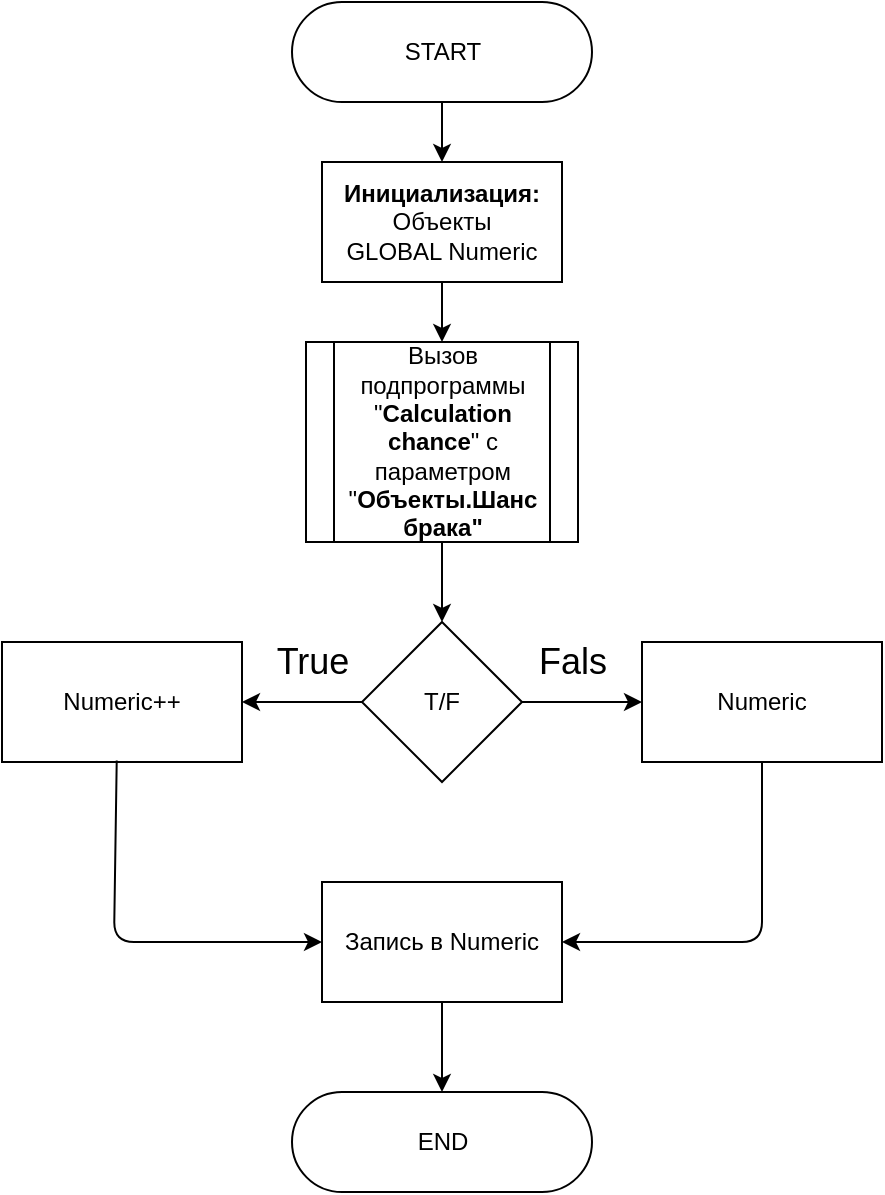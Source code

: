 <mxfile version="13.8.1" type="github">
  <diagram id="Pk_k8D7Feo8OkZp2Y8sZ" name="Page-1">
    <mxGraphModel dx="1422" dy="772" grid="1" gridSize="10" guides="1" tooltips="1" connect="1" arrows="1" fold="1" page="1" pageScale="1" pageWidth="827" pageHeight="1169" math="0" shadow="0">
      <root>
        <mxCell id="0" />
        <mxCell id="1" parent="0" />
        <mxCell id="SGOkhaCw9qldwMzTmSeO-4" value="" style="edgeStyle=orthogonalEdgeStyle;rounded=0;orthogonalLoop=1;jettySize=auto;html=1;" edge="1" parent="1" source="SGOkhaCw9qldwMzTmSeO-1" target="SGOkhaCw9qldwMzTmSeO-3">
          <mxGeometry relative="1" as="geometry" />
        </mxCell>
        <mxCell id="SGOkhaCw9qldwMzTmSeO-1" value="START" style="html=1;dashed=0;whitespace=wrap;shape=mxgraph.dfd.start" vertex="1" parent="1">
          <mxGeometry x="339" y="40" width="150" height="50" as="geometry" />
        </mxCell>
        <mxCell id="SGOkhaCw9qldwMzTmSeO-2" value="END" style="html=1;dashed=0;whitespace=wrap;shape=mxgraph.dfd.start" vertex="1" parent="1">
          <mxGeometry x="339" y="585" width="150" height="50" as="geometry" />
        </mxCell>
        <mxCell id="SGOkhaCw9qldwMzTmSeO-6" value="" style="edgeStyle=orthogonalEdgeStyle;rounded=0;orthogonalLoop=1;jettySize=auto;html=1;" edge="1" parent="1" source="SGOkhaCw9qldwMzTmSeO-3" target="SGOkhaCw9qldwMzTmSeO-5">
          <mxGeometry relative="1" as="geometry" />
        </mxCell>
        <mxCell id="SGOkhaCw9qldwMzTmSeO-3" value="&lt;b&gt;Инициализация:&lt;/b&gt;&lt;br&gt;Объекты&lt;br&gt;GLOBAL Numeric" style="rounded=0;whiteSpace=wrap;html=1;" vertex="1" parent="1">
          <mxGeometry x="354" y="120" width="120" height="60" as="geometry" />
        </mxCell>
        <mxCell id="SGOkhaCw9qldwMzTmSeO-9" value="" style="edgeStyle=orthogonalEdgeStyle;rounded=0;orthogonalLoop=1;jettySize=auto;html=1;" edge="1" parent="1" source="SGOkhaCw9qldwMzTmSeO-5" target="SGOkhaCw9qldwMzTmSeO-8">
          <mxGeometry relative="1" as="geometry" />
        </mxCell>
        <mxCell id="SGOkhaCw9qldwMzTmSeO-5" value="Вызов подпрограммы &quot;&lt;b&gt;Calculation chance&lt;/b&gt;&quot; с параметром &quot;&lt;b&gt;Объекты.Шанс брака&quot;&lt;/b&gt;" style="shape=process;whiteSpace=wrap;html=1;backgroundOutline=1;rounded=0;" vertex="1" parent="1">
          <mxGeometry x="346" y="210" width="136" height="100" as="geometry" />
        </mxCell>
        <mxCell id="SGOkhaCw9qldwMzTmSeO-11" value="" style="edgeStyle=orthogonalEdgeStyle;rounded=0;orthogonalLoop=1;jettySize=auto;html=1;" edge="1" parent="1" source="SGOkhaCw9qldwMzTmSeO-8" target="SGOkhaCw9qldwMzTmSeO-10">
          <mxGeometry relative="1" as="geometry" />
        </mxCell>
        <mxCell id="SGOkhaCw9qldwMzTmSeO-13" value="" style="edgeStyle=orthogonalEdgeStyle;rounded=0;orthogonalLoop=1;jettySize=auto;html=1;" edge="1" parent="1" source="SGOkhaCw9qldwMzTmSeO-8" target="SGOkhaCw9qldwMzTmSeO-12">
          <mxGeometry relative="1" as="geometry" />
        </mxCell>
        <mxCell id="SGOkhaCw9qldwMzTmSeO-8" value="T/F" style="rhombus;whiteSpace=wrap;html=1;rounded=0;" vertex="1" parent="1">
          <mxGeometry x="374" y="350" width="80" height="80" as="geometry" />
        </mxCell>
        <mxCell id="SGOkhaCw9qldwMzTmSeO-10" value="&lt;span&gt;Numeric++&lt;/span&gt;" style="whiteSpace=wrap;html=1;rounded=0;" vertex="1" parent="1">
          <mxGeometry x="194" y="360" width="120" height="60" as="geometry" />
        </mxCell>
        <mxCell id="SGOkhaCw9qldwMzTmSeO-12" value="&lt;span&gt;Numeric&lt;/span&gt;" style="whiteSpace=wrap;html=1;rounded=0;" vertex="1" parent="1">
          <mxGeometry x="514" y="360" width="120" height="60" as="geometry" />
        </mxCell>
        <mxCell id="SGOkhaCw9qldwMzTmSeO-17" value="" style="edgeStyle=orthogonalEdgeStyle;rounded=0;orthogonalLoop=1;jettySize=auto;html=1;" edge="1" parent="1" source="SGOkhaCw9qldwMzTmSeO-14" target="SGOkhaCw9qldwMzTmSeO-2">
          <mxGeometry relative="1" as="geometry" />
        </mxCell>
        <mxCell id="SGOkhaCw9qldwMzTmSeO-14" value="&lt;span&gt;Запись в Numeric&lt;/span&gt;" style="whiteSpace=wrap;html=1;rounded=0;" vertex="1" parent="1">
          <mxGeometry x="354" y="480" width="120" height="60" as="geometry" />
        </mxCell>
        <mxCell id="SGOkhaCw9qldwMzTmSeO-15" value="" style="endArrow=classic;html=1;exitX=0.478;exitY=0.988;exitDx=0;exitDy=0;entryX=0;entryY=0.5;entryDx=0;entryDy=0;exitPerimeter=0;" edge="1" parent="1" source="SGOkhaCw9qldwMzTmSeO-10" target="SGOkhaCw9qldwMzTmSeO-14">
          <mxGeometry width="50" height="50" relative="1" as="geometry">
            <mxPoint x="390" y="480" as="sourcePoint" />
            <mxPoint x="440" y="430" as="targetPoint" />
            <Array as="points">
              <mxPoint x="250" y="510" />
            </Array>
          </mxGeometry>
        </mxCell>
        <mxCell id="SGOkhaCw9qldwMzTmSeO-16" value="" style="endArrow=classic;html=1;exitX=0.5;exitY=1;exitDx=0;exitDy=0;entryX=1;entryY=0.5;entryDx=0;entryDy=0;" edge="1" parent="1" source="SGOkhaCw9qldwMzTmSeO-12" target="SGOkhaCw9qldwMzTmSeO-14">
          <mxGeometry width="50" height="50" relative="1" as="geometry">
            <mxPoint x="230" y="490" as="sourcePoint" />
            <mxPoint x="280" y="440" as="targetPoint" />
            <Array as="points">
              <mxPoint x="574" y="510" />
            </Array>
          </mxGeometry>
        </mxCell>
        <mxCell id="SGOkhaCw9qldwMzTmSeO-18" value="&lt;font style=&quot;font-size: 18px&quot;&gt;True&lt;/font&gt;" style="text;html=1;align=center;verticalAlign=middle;resizable=0;points=[];autosize=1;" vertex="1" parent="1">
          <mxGeometry x="324" y="360" width="50" height="20" as="geometry" />
        </mxCell>
        <mxCell id="SGOkhaCw9qldwMzTmSeO-19" value="&lt;font style=&quot;font-size: 18px&quot;&gt;Fals&lt;/font&gt;" style="text;html=1;align=center;verticalAlign=middle;resizable=0;points=[];autosize=1;" vertex="1" parent="1">
          <mxGeometry x="454" y="360" width="50" height="20" as="geometry" />
        </mxCell>
      </root>
    </mxGraphModel>
  </diagram>
</mxfile>
